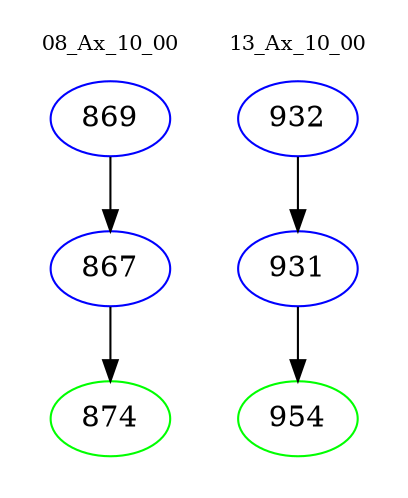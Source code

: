 digraph{
subgraph cluster_0 {
color = white
label = "08_Ax_10_00";
fontsize=10;
T0_869 [label="869", color="blue"]
T0_869 -> T0_867 [color="black"]
T0_867 [label="867", color="blue"]
T0_867 -> T0_874 [color="black"]
T0_874 [label="874", color="green"]
}
subgraph cluster_1 {
color = white
label = "13_Ax_10_00";
fontsize=10;
T1_932 [label="932", color="blue"]
T1_932 -> T1_931 [color="black"]
T1_931 [label="931", color="blue"]
T1_931 -> T1_954 [color="black"]
T1_954 [label="954", color="green"]
}
}
